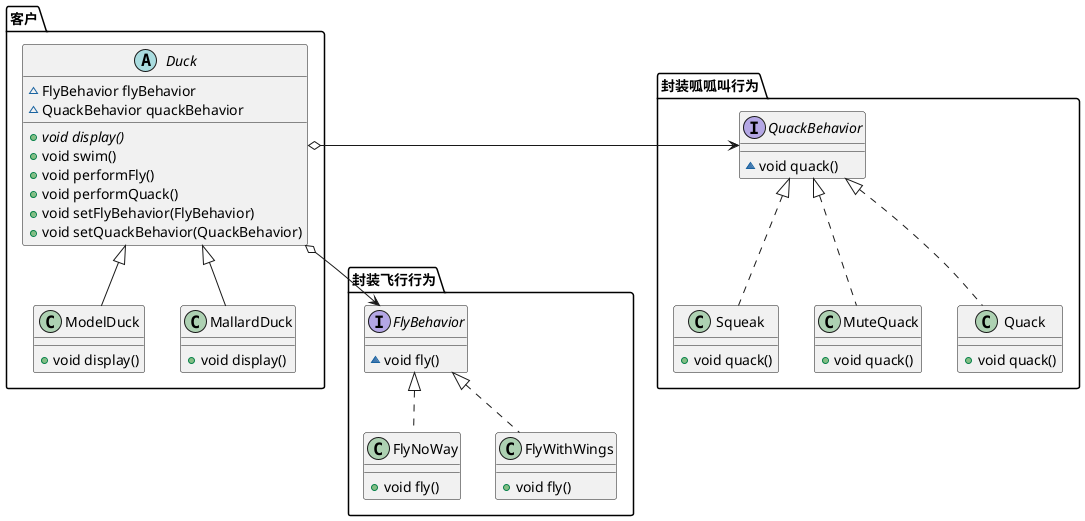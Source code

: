 @startuml
skinparam classAttributeIconSize 0;

class 封装呱呱叫行为.Squeak {
+ void quack()
}
class 封装飞行行为.FlyNoWay {
+ void fly()
}
class 封装呱呱叫行为.MuteQuack {
+ void quack()
}
interface 封装飞行行为.FlyBehavior {
~ void fly()
}
interface 封装呱呱叫行为.QuackBehavior {
~ void quack()
}
class 封装呱呱叫行为.Quack {
+ void quack()
}

class 客户.ModelDuck {
+ void display()
}
abstract class 客户.Duck {
~ FlyBehavior flyBehavior
~ QuackBehavior quackBehavior
+ {abstract} void display()
+ void swim()
+ void performFly()
+ void performQuack()
+ void setFlyBehavior(FlyBehavior)
+ void setQuackBehavior(QuackBehavior)
}
class 客户.MallardDuck {
+ void display()
}
class 封装飞行行为.FlyWithWings {
+ void fly()
}

封装呱呱叫行为.QuackBehavior <|.. 封装呱呱叫行为.Squeak
封装飞行行为.FlyBehavior <|.. 封装飞行行为.FlyNoWay
封装呱呱叫行为.QuackBehavior <|.. 封装呱呱叫行为.MuteQuack
封装呱呱叫行为.QuackBehavior <|.. 封装呱呱叫行为.Quack
客户.Duck <|-- 客户.ModelDuck
客户.Duck <|-- 客户.MallardDuck
封装飞行行为.FlyBehavior <|.. 封装飞行行为.FlyWithWings

客户.Duck o--> 封装飞行行为.FlyBehavior
客户.Duck o-> 封装呱呱叫行为.QuackBehavior
@enduml